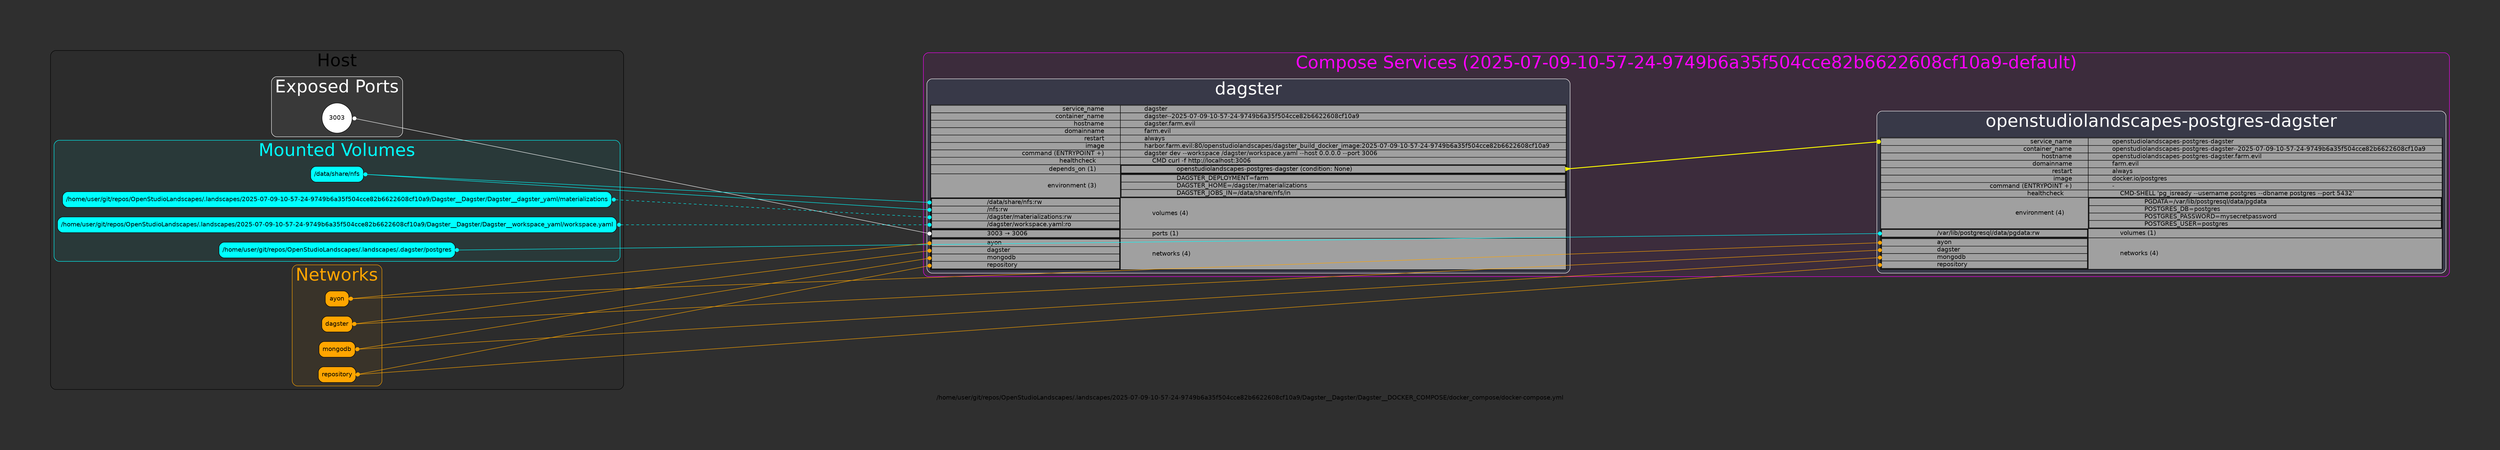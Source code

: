 digraph main_graph {
	graph [bb="0,0,5521,815",
		bgcolor="#2f2f2f",
		fontname=Helvetica,
		label="/home/user/git/repos/OpenStudioLandscapes/.landscapes/2025-07-09-10-57-24-9749b6a35f504cce82b6622608cf10a9/Dagster__Dagster/Dagster__\
DOCKER_COMPOSE/docker_compose/docker-compose.yml",
		lheight=0.21,
		lp="2760.5,11.5",
		lwidth=19.99,
		nodesep=0.3,
		pad=1.5,
		rankdir=LR,
		ranksep=10,
		splines=line,
		style=rounded
	];
	node [label="\N"];
	subgraph "cluster_cluster_root_services_2025-07-09-10-57-24-9749b6a35f504cce82b6622608cf10a9-default" {
		graph [bb="2011,290,5513,804",
			color="#FF00FF",
			fillcolor="#FF00FF10",
			fontcolor="#FF00FF",
			fontname=Helvetica,
			fontsize=40,
			label="Compose Services (2025-07-09-10-57-24-9749b6a35f504cce82b6622608cf10a9-default)",
			lheight=0.61,
			lp="3762,778",
			lwidth=24.90,
			rankdir=TB,
			style="filled,rounded"
		];
		subgraph cluster_cluster_service_dagster {
			graph [bb="2019,298,3495,744",
				color=white,
				fillcolor="#00FFFF10",
				fontcolor=white,
				fontname=Helvetica,
				label=dagster,
				lheight=0.61,
				lp="2757,718",
				lwidth=2.14,
				rankdir=TB,
				shape=square,
				style="filled,rounded"
			];
			"NODE-SERVICE_dagster"	[color="#0A0A0A",
				fillcolor="#A0A0A0",
				fontname=Helvetica,
				height=5.2639,
				label=<<table border="1" cellspacing="0" cellpadding="0">
    <!-- SERVICE_NAME -->
    <tr>
        <td align="right" port="PLUG_NODE-SERVICE_dagster">
            service_name
        </td>
        <td align="left">
            dagster
        </td>
    </tr>
    <!-- CONTAINER_NAME -->
    <tr>
        <td align="right">
            container_name
        </td>
        <td align="left">
            dagster--2025-07-09-10-57-24-9749b6a35f504cce82b6622608cf10a9
        </td>
    </tr>
    <!-- HOSTNAME -->
    <tr>
        <td align="right">
            hostname
        </td>
        <td align="left">
            dagster.farm.evil
        </td>
    </tr>
    <!-- DOMAINNAME -->
    <tr>
        <td align="right">
            domainname
        </td>
        <td align="left">
            farm.evil
        </td>
    </tr>
    <!-- RESTART -->
    <tr>
        <td align="right">
            restart
        </td>
        <td align="left">
            always
        </td>
    </tr>
    <!-- IMAGE -->
    <tr>
        <td align="right">
            image
        </td>
        <td align="left">
            harbor.farm.evil:80/openstudiolandscapes/dagster_build_docker_image:2025-07-09-10-57-24-9749b6a35f504cce82b6622608cf10a9
        </td>
    </tr>
    <!-- COMMAND -->
    <tr>
        <td align="right">
            command (ENTRYPOINT +)
        </td>
        <td align="left">
            dagster dev --workspace /dagster/workspace.yaml --host 0.0.0.0 --port 3006
        </td>
    </tr>
    <!-- HEALTHCHECK -->
    
        <tr>
            <td align="right">
                healthcheck
            </td>
            <td align="left">
                CMD curl -f http://localhost:3006
            </td>
        </tr>
    
    <!-- DEPENDS_ON -->
    
        <tr>
            <td align="right">
                depends_on (1)
            </td>
            <td>
                <table border="1" cellspacing="0" cellpadding="0">
                    
                    <tr>
                        <td align="left" port="PLUG_DEPENDS_ON_NODE-SERVICE_openstudiolandscapes-postgres-dagster">
                            openstudiolandscapes-postgres-dagster (condition: None)
                        </td>
                    </tr>
                    
                </table>
            </td>
        </tr>
    
    <!-- ENVIRONMENT -->
    
        <tr>
            <td align="right">
                environment (3)
            </td>
            <td align="left">
                <table border="1" cellspacing="0" cellpadding="0">
                    
                    <tr>
                        <td align="left">
                            DAGSTER_DEPLOYMENT=farm
                        </td>
                    </tr>
                    
                    <tr>
                        <td align="left">
                            DAGSTER_HOME=/dagster/materializations
                        </td>
                    </tr>
                    
                    <tr>
                        <td align="left">
                            DAGSTER_JOBS_IN=/data/share/nfs/in
                        </td>
                    </tr>
                    
                </table>
            </td>
        </tr>
    
    <!-- VOLUMES -->
    
        <tr>
            <td align="left">
                <table border="1" cellspacing="0" cellpadding="0">
                    
                    <tr>
                        <td align="left" port="PLUG_dagster__/data/share/nfs">
                            /data/share/nfs:rw
                        </td>
                    </tr>
                    
                    <tr>
                        <td align="left" port="PLUG_dagster__/nfs">
                            /nfs:rw
                        </td>
                    </tr>
                    
                    <tr>
                        <td align="left" port="PLUG_dagster__/dagster/materializations">
                            /dagster/materializations:rw
                        </td>
                    </tr>
                    
                    <tr>
                        <td align="left" port="PLUG_dagster__/dagster/workspace.yaml">
                            /dagster/workspace.yaml:ro
                        </td>
                    </tr>
                    
                </table>
            </td>
            <td align="left">
                volumes (4)
            </td>
        </tr>
    
    <!-- PORTS -->
    
        <tr>
            <td align="left">
                <table border="1" cellspacing="0" cellpadding="0">
                    
                    <tr>
                        
                        <td align="left" port="PLUG_dagster__3003__3006">
                            3003 &#8594; 3006
                        </td>
                    </tr>
                    
                </table>
            </td>
            <td align="left">
                ports (1)
            </td>
        </tr>
    
    <!-- NETWORKS -->
    
        <tr>
            <td align="left">
                <table border="1" cellspacing="0" cellpadding="0">
                    
                    <tr>
                        <td align="left" port="PLUG_ayon">
                            ayon
                        </td>
                    </tr>
                    
                    <tr>
                        <td align="left" port="PLUG_dagster">
                            dagster
                        </td>
                    </tr>
                    
                    <tr>
                        <td align="left" port="PLUG_mongodb">
                            mongodb
                        </td>
                    </tr>
                    
                    <tr>
                        <td align="left" port="PLUG_repository">
                            repository
                        </td>
                    </tr>
                    
                </table>
            </td>
            <td align="left">
                networks (4)
            </td>
        </tr>
    
</table>>,
				labeljust=l,
				pos="2757,495",
				shape=plain,
				style=filled,
				width=20.278];
		}
		subgraph "cluster_cluster_service_openstudiolandscapes-postgres-dagster" {
			graph [bb="4199,298,5505,670",
				color=white,
				fillcolor="#00FFFF10",
				fontcolor=white,
				fontname=Helvetica,
				label="openstudiolandscapes-postgres-dagster",
				lheight=0.61,
				lp="4852,644",
				lwidth=11.21,
				rankdir=TB,
				shape=square,
				style="filled,rounded"
			];
			"NODE-SERVICE_openstudiolandscapes-postgres-dagster"	[color="#0A0A0A",
				fillcolor="#A0A0A0",
				fontname=Helvetica,
				height=4.2083,
				label=<<table border="1" cellspacing="0" cellpadding="0">
    <!-- SERVICE_NAME -->
    <tr>
        <td align="right" port="PLUG_NODE-SERVICE_openstudiolandscapes-postgres-dagster">
            service_name
        </td>
        <td align="left">
            openstudiolandscapes-postgres-dagster
        </td>
    </tr>
    <!-- CONTAINER_NAME -->
    <tr>
        <td align="right">
            container_name
        </td>
        <td align="left">
            openstudiolandscapes-postgres-dagster--2025-07-09-10-57-24-9749b6a35f504cce82b6622608cf10a9
        </td>
    </tr>
    <!-- HOSTNAME -->
    <tr>
        <td align="right">
            hostname
        </td>
        <td align="left">
            openstudiolandscapes-postgres-dagster.farm.evil
        </td>
    </tr>
    <!-- DOMAINNAME -->
    <tr>
        <td align="right">
            domainname
        </td>
        <td align="left">
            farm.evil
        </td>
    </tr>
    <!-- RESTART -->
    <tr>
        <td align="right">
            restart
        </td>
        <td align="left">
            always
        </td>
    </tr>
    <!-- IMAGE -->
    <tr>
        <td align="right">
            image
        </td>
        <td align="left">
            docker.io/postgres
        </td>
    </tr>
    <!-- COMMAND -->
    <tr>
        <td align="right">
            command (ENTRYPOINT +)
        </td>
        <td align="left">
            -
        </td>
    </tr>
    <!-- HEALTHCHECK -->
    
        <tr>
            <td align="right">
                healthcheck
            </td>
            <td align="left">
                CMD-SHELL 'pg_isready --username postgres --dbname postgres --port 5432'
            </td>
        </tr>
    
    <!-- DEPENDS_ON -->
    
    <!-- ENVIRONMENT -->
    
        <tr>
            <td align="right">
                environment (4)
            </td>
            <td align="left">
                <table border="1" cellspacing="0" cellpadding="0">
                    
                    <tr>
                        <td align="left">
                            PGDATA=/var/lib/postgresql/data/pgdata
                        </td>
                    </tr>
                    
                    <tr>
                        <td align="left">
                            POSTGRES_DB=postgres
                        </td>
                    </tr>
                    
                    <tr>
                        <td align="left">
                            POSTGRES_PASSWORD=mysecretpassword
                        </td>
                    </tr>
                    
                    <tr>
                        <td align="left">
                            POSTGRES_USER=postgres
                        </td>
                    </tr>
                    
                </table>
            </td>
        </tr>
    
    <!-- VOLUMES -->
    
        <tr>
            <td align="left">
                <table border="1" cellspacing="0" cellpadding="0">
                    
                    <tr>
                        <td align="left" port="PLUG_openstudiolandscapes-postgres-dagster__/var/lib/postgresql/data/pgdata">
                            /var/lib/postgresql/data/pgdata:rw
                        </td>
                    </tr>
                    
                </table>
            </td>
            <td align="left">
                volumes (1)
            </td>
        </tr>
    
    <!-- PORTS -->
    
    <!-- NETWORKS -->
    
        <tr>
            <td align="left">
                <table border="1" cellspacing="0" cellpadding="0">
                    
                    <tr>
                        <td align="left" port="PLUG_ayon">
                            ayon
                        </td>
                    </tr>
                    
                    <tr>
                        <td align="left" port="PLUG_dagster">
                            dagster
                        </td>
                    </tr>
                    
                    <tr>
                        <td align="left" port="PLUG_mongodb">
                            mongodb
                        </td>
                    </tr>
                    
                    <tr>
                        <td align="left" port="PLUG_repository">
                            repository
                        </td>
                    </tr>
                    
                </table>
            </td>
            <td align="left">
                networks (4)
            </td>
        </tr>
    
</table>>,
				labeljust=l,
				pos="4852,458",
				shape=plain,
				style=filled,
				width=17.917];
		}
		"NODE-SERVICE_dagster":"PLUG_DEPENDS_ON_NODE-SERVICE_openstudiolandscapes-postgres-dagster":e -> "NODE-SERVICE_openstudiolandscapes-postgres-dagster":"PLUG_NODE-SERVICE_openstudiolandscapes-postgres-dagster":w	[arrowhead=dot,
			arrowtail=inv,
			color=yellow,
			dir=both,
			fontname=Helvetica,
			pos="s,3485,537 e,4207,600 3495.2,537.89 3577,545.02 4124.2,592.77 4198.6,599.27",
			style=bold];
	}
	subgraph cluster_cluster_host {
		graph [bb="8,31,1323,807",
			color="#000000",
			fillcolor="#00000010",
			fontcolor="#000000",
			fontname=Helvetica,
			fontsize=40,
			label=Host,
			lheight=0.61,
			lp="665.5,781",
			lwidth=1.28,
			rankdir=TB,
			style="filled,rounded"
		];
		subgraph cluster_cluster_root_ports {
			graph [bb="515.05,611,815.95,747",
				color="#FFFFFF",
				fillcolor="#FFFFFF10",
				fontcolor="#FFFFFF",
				fontname=Helvetica,
				fontsize=40,
				label="Exposed Ports",
				lheight=0.61,
				lp="665.5,721",
				lwidth=3.96,
				rankdir=TB,
				style="filled,rounded"
			];
			dagster__3003__3006	[color=black,
				fillcolor="#FFFFFF",
				fontname=Helvetica,
				height=0.95686,
				label=3003,
				pos="665.5,653",
				shape=circle,
				style=filled,
				width=0.95686];
		}
		subgraph cluster_cluster_root_volumes {
			graph [bb="16,325,1315,603",
				color="#00FFFF",
				fillcolor="#00FFFF10",
				fontcolor="#00FFFF",
				fontname=Helvetica,
				fontsize=40,
				label="Mounted Volumes",
				lheight=0.61,
				lp="665.5,577",
				lwidth=5.00,
				rankdir=TB,
				style="filled,rounded"
			];
			"/data/share/nfs"	[color=black,
				fillcolor="#00FFFF",
				fontname=Helvetica,
				height=0.5,
				label="/data/share/nfs",
				pos="665.5,525",
				shape=box,
				style="filled,rounded",
				width=1.6806];
			"/home/user/git/repos/OpenStudioLandscapes/.landscapes/2025-07-09-10-57-24-9749b6a35f504cce82b6622608cf10a9/Dagster__Dagster/Dagster__\
dagster_yaml/materializations"	[color=black,
				fillcolor="#00FFFF",
				fontname=Helvetica,
				height=0.5,
				label="/home/user/git/repos/OpenStudioLandscapes/.landscapes/2025-07-09-10-57-24-9749b6a35f504cce82b6622608cf10a9/Dagster__Dagster/Dagster__\
dagster_yaml/materializations",
				pos="665.5,467",
				shape=box,
				style="filled,rounded",
				width=17.5];
			"/home/user/git/repos/OpenStudioLandscapes/.landscapes/2025-07-09-10-57-24-9749b6a35f504cce82b6622608cf10a9/Dagster__Dagster/Dagster__\
workspace_yaml/workspace.yaml"	[color=black,
				fillcolor="#00FFFF",
				fontname=Helvetica,
				height=0.5,
				label="/home/user/git/repos/OpenStudioLandscapes/.landscapes/2025-07-09-10-57-24-9749b6a35f504cce82b6622608cf10a9/Dagster__Dagster/Dagster__\
workspace_yaml/workspace.yaml",
				pos="665.5,409",
				shape=box,
				style="filled,rounded",
				width=17.819];
			"/home/user/git/repos/OpenStudioLandscapes/.landscapes/.dagster/postgres"	[color=black,
				fillcolor="#00FFFF",
				fontname=Helvetica,
				height=0.5,
				label="/home/user/git/repos/OpenStudioLandscapes/.landscapes/.dagster/postgres",
				pos="665.5,351",
				shape=box,
				style="filled,rounded",
				width=7.5278];
		}
		subgraph cluster_cluster_root_networks {
			graph [bb="562.5,39,768.5,317",
				color="#FFA500",
				fillcolor="#FFA50010",
				fontcolor="#FFA500",
				fontname=Helvetica,
				fontsize=40,
				label=Networks,
				lheight=0.61,
				lp="665.5,291",
				lwidth=2.64,
				rankdir=TB,
				style="filled,rounded"
			];
			ayon	[color=black,
				fillcolor="#FFA500",
				fontname=Helvetica,
				height=0.5,
				label=ayon,
				pos="665.5,239",
				shape=box,
				style="filled,rounded",
				width=0.75];
			dagster	[color=black,
				fillcolor="#FFA500",
				fontname=Helvetica,
				height=0.5,
				label=dagster,
				pos="665.5,181",
				shape=box,
				style="filled,rounded",
				width=0.97222];
			mongodb	[color=black,
				fillcolor="#FFA500",
				fontname=Helvetica,
				height=0.5,
				label=mongodb,
				pos="665.5,123",
				shape=box,
				style="filled,rounded",
				width=1.1528];
			repository	[color=black,
				fillcolor="#FFA500",
				fontname=Helvetica,
				height=0.5,
				label=repository,
				pos="665.5,65",
				shape=box,
				style="filled,rounded",
				width=1.1944];
		}
	}
	dagster__3003__3006:e -> "NODE-SERVICE_dagster":PLUG_dagster__3003__3006:w	[arrowhead=dot,
		arrowtail=dot,
		color="#FFFFFF",
		dir=both,
		fontname=Helvetica,
		pos="s,701.5,653 e,2029,388 709.63,651.38 815.26,630.29 1915.9,410.59 2021,389.61",
		style=rounded];
	"/data/share/nfs":e -> "NODE-SERVICE_dagster":"PLUG_dagster__/data/share/nfs":w	[arrowhead=dot,
		arrowtail=dot,
		color="#00FFFF",
		dir=both,
		fontname=Helvetica,
		pos="s,726.5,525 e,2029,460 734.82,524.58 840.33,519.32 1916,465.64 2020.8,460.41",
		style=solid];
	"/data/share/nfs":e -> "NODE-SERVICE_dagster":"PLUG_dagster__/nfs":w	[arrowhead=dot,
		arrowtail=dot,
		color="#00FFFF",
		dir=both,
		fontname=Helvetica,
		pos="s,726.5,525 e,2029,443 734.82,524.48 840.33,517.83 1916,450.11 2020.8,443.52",
		style=solid];
	"/home/user/git/repos/OpenStudioLandscapes/.landscapes/2025-07-09-10-57-24-9749b6a35f504cce82b6622608cf10a9/Dagster__Dagster/Dagster__\
dagster_yaml/materializations":e -> "NODE-SERVICE_dagster":"PLUG_dagster__/dagster/materializations":w	[arrowhead=dot,
		arrowtail=dot,
		color="#00FFFF",
		dir=both,
		fontname=Helvetica,
		pos="s,1296.5,467 e,2029,426 1304.7,466.54 1379.9,462.33 1946,430.65 2020.8,426.46",
		style=dashed];
	"/home/user/git/repos/OpenStudioLandscapes/.landscapes/2025-07-09-10-57-24-9749b6a35f504cce82b6622608cf10a9/Dagster__Dagster/Dagster__\
workspace_yaml/workspace.yaml":e -> "NODE-SERVICE_dagster":"PLUG_dagster__/dagster/workspace.yaml":w	[arrowhead=dot,
		arrowtail=dot,
		color="#00FFFF",
		dir=both,
		fontname=Helvetica,
		pos="s,1308.5,409 e,2029,409 1316.6,409 1390.5,409 1947.3,409 2021,409",
		style=dashed];
	"/home/user/git/repos/OpenStudioLandscapes/.landscapes/.dagster/postgres":e -> "NODE-SERVICE_openstudiolandscapes-postgres-dagster":"PLUG_openstudiolandscapes-postgres-dagster__/var/lib/postgresql/data/pgdata":w	[arrowhead=dot,
		arrowtail=dot,
		color="#00FFFF",
		dir=both,
		fontname=Helvetica,
		pos="s,936.5,351 e,4210,389 944.76,351.1 1120.1,353.13 4028.8,386.9 4201.9,388.91",
		style=solid];
	ayon:e -> "NODE-SERVICE_dagster":PLUG_ayon:w	[arrowhead=dot,
		arrowtail=dot,
		color="#FFA500",
		dir=both,
		fontname=Helvetica,
		pos="s,693.5,239 e,2029,367 701.68,239.78 807.94,249.97 1915.2,356.09 2020.9,366.22",
		style=solid];
	ayon:e -> "NODE-SERVICE_openstudiolandscapes-postgres-dagster":PLUG_ayon:w	[arrowhead=dot,
		arrowtail=dot,
		color="#FFA500",
		dir=both,
		fontname=Helvetica,
		pos="s,692.5,239 e,4210,368 700.52,239.29 880.24,245.89 4021.1,361.07 4201.9,367.7",
		style=solid];
	dagster:e -> "NODE-SERVICE_dagster":PLUG_dagster:w	[arrowhead=dot,
		arrowtail=dot,
		color="#FFA500",
		dir=both,
		fontname=Helvetica,
		pos="s,701.5,181 e,2029,350 709.63,182.04 815.26,195.48 1915.9,335.6 2021,348.98",
		style=solid];
	dagster:e -> "NODE-SERVICE_openstudiolandscapes-postgres-dagster":PLUG_dagster:w	[arrowhead=dot,
		arrowtail=dot,
		color="#FFA500",
		dir=both,
		fontname=Helvetica,
		pos="s,700.5,181 e,4210,351 708.5,181.39 887.82,190.07 4021.5,341.87 4201.9,350.61",
		style=solid];
	mongodb:e -> "NODE-SERVICE_dagster":PLUG_mongodb:w	[arrowhead=dot,
		arrowtail=dot,
		color="#FFA500",
		dir=both,
		fontname=Helvetica,
		pos="s,708.5,123 e,2029,333 716.59,124.29 821.66,141 1916.5,315.1 2021,331.73",
		style=solid];
	mongodb:e -> "NODE-SERVICE_openstudiolandscapes-postgres-dagster":PLUG_mongodb:w	[arrowhead=dot,
		arrowtail=dot,
		color="#FFA500",
		dir=both,
		fontname=Helvetica,
		pos="s,707.5,123 e,4210,334 715.49,123.48 894.44,134.26 4021.9,322.67 4201.9,333.51",
		style=solid];
	repository:e -> "NODE-SERVICE_dagster":PLUG_repository:w	[arrowhead=dot,
		arrowtail=dot,
		color="#FFA500",
		dir=both,
		fontname=Helvetica,
		pos="s,709.5,65 e,2029,316 717.58,66.538 822.57,86.509 1916.5,294.61 2021,314.48",
		style=solid];
	repository:e -> "NODE-SERVICE_openstudiolandscapes-postgres-dagster":PLUG_repository:w	[arrowhead=dot,
		arrowtail=dot,
		color="#FFA500",
		dir=both,
		fontname=Helvetica,
		pos="s,708.5,65 e,4210,317 716.49,65.575 895.39,78.45 4021.9,303.46 4201.9,316.42",
		style=solid];
}
